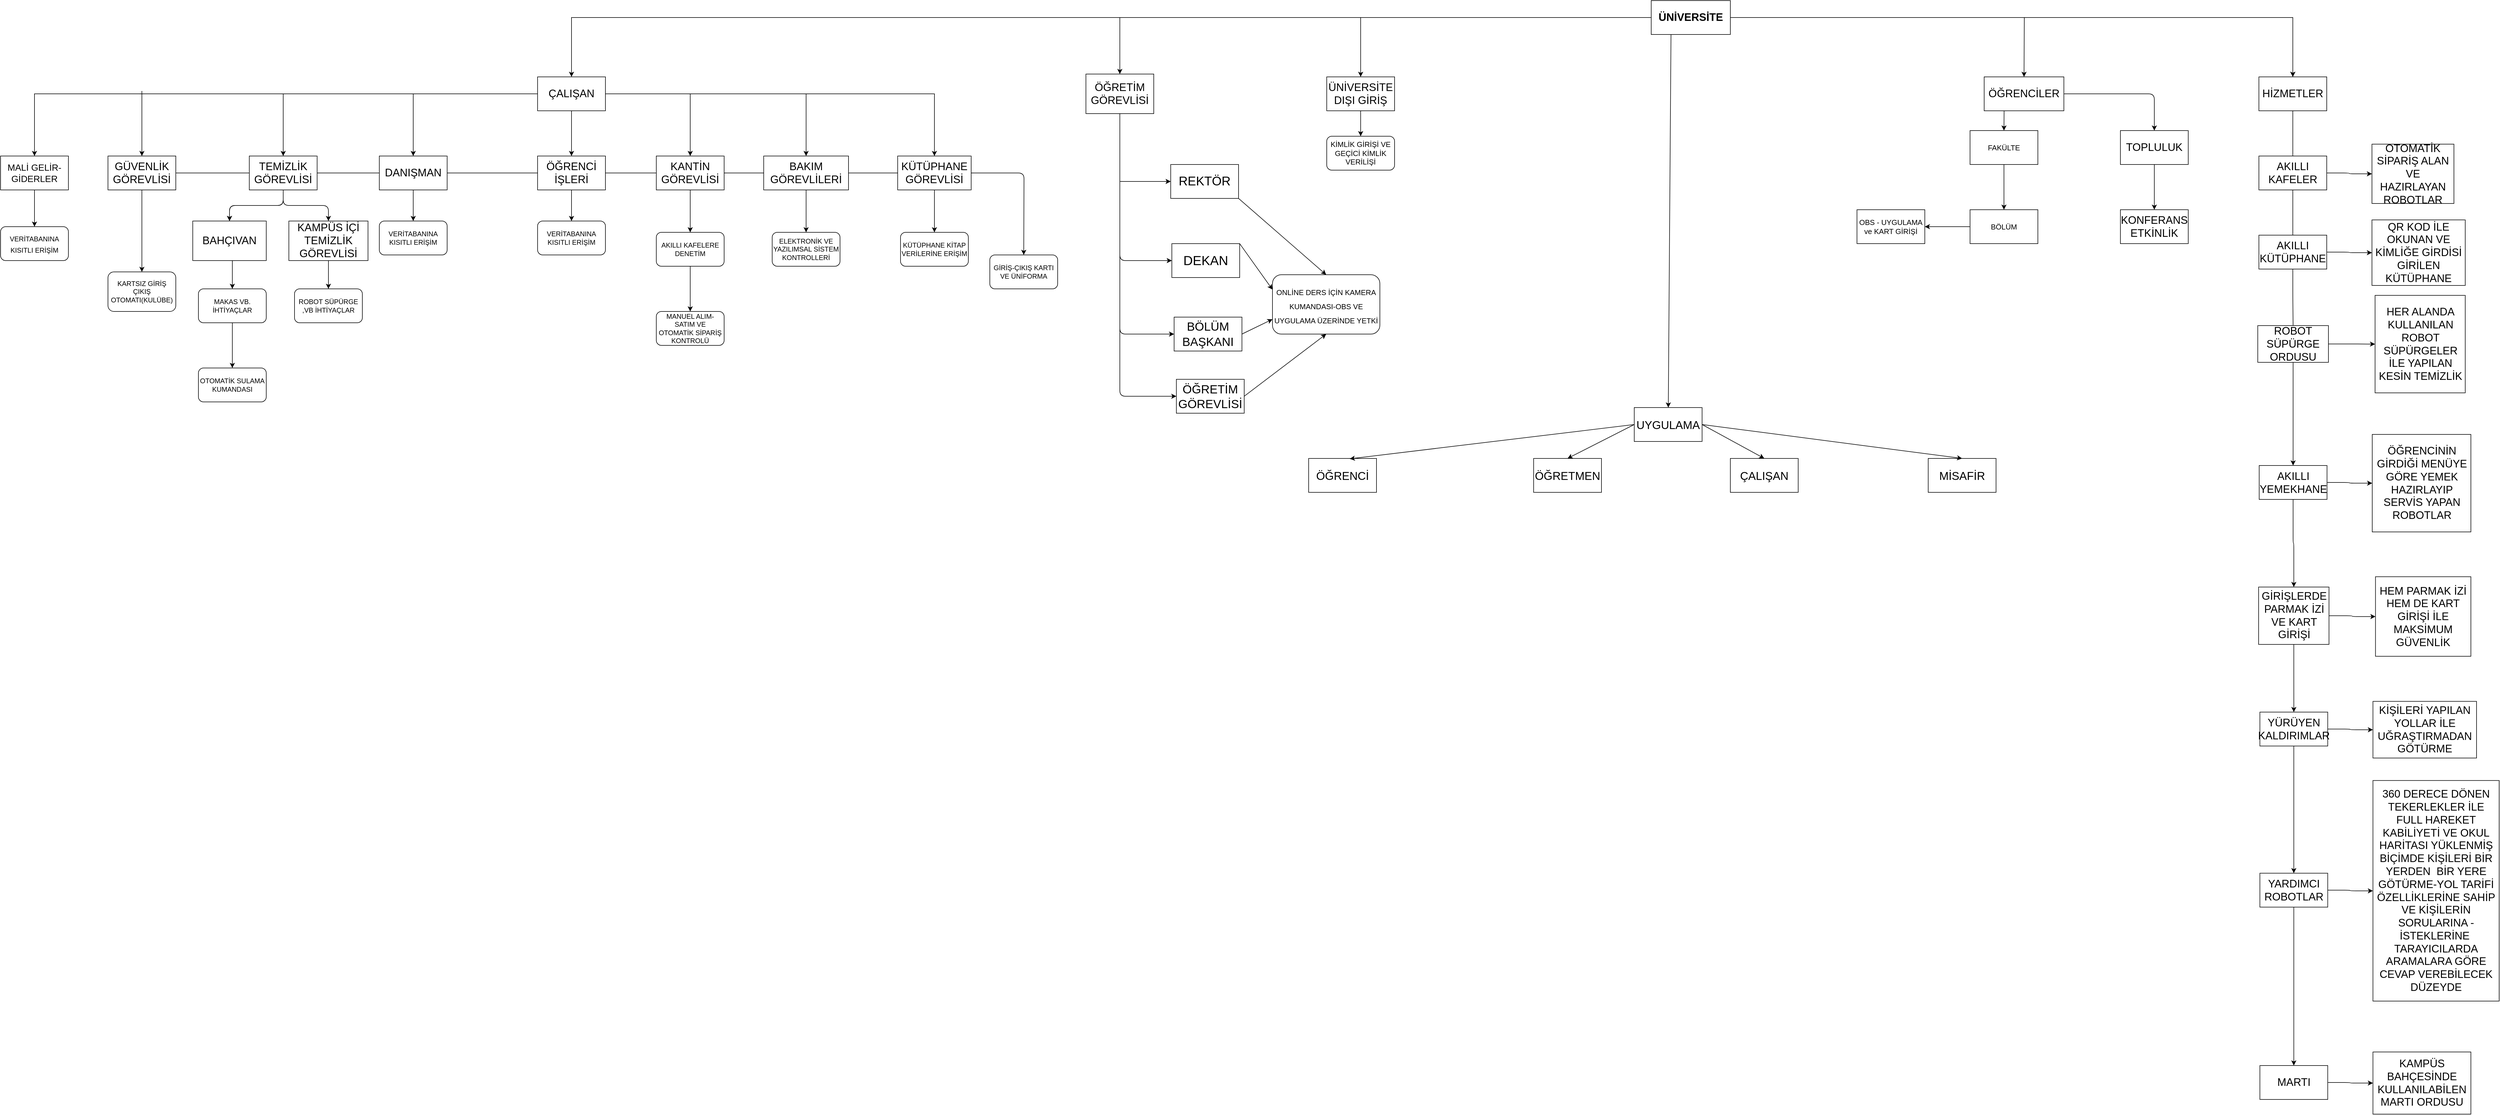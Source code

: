 <mxfile version="17.1.3" type="github">
  <diagram id="PYkzEZFsstpoyz6fkhcb" name="Page-1">
    <mxGraphModel dx="8490" dy="2605" grid="1" gridSize="10" guides="1" tooltips="1" connect="1" arrows="1" fold="1" page="1" pageScale="1" pageWidth="3300" pageHeight="4681" math="0" shadow="0">
      <root>
        <mxCell id="0" />
        <mxCell id="1" parent="0" />
        <mxCell id="j9e-yFk8elRwOHS_utwV-6" style="edgeStyle=orthogonalEdgeStyle;rounded=0;orthogonalLoop=1;jettySize=auto;html=1;entryX=0.5;entryY=0;entryDx=0;entryDy=0;fontSize=19;" edge="1" parent="1" source="j9e-yFk8elRwOHS_utwV-1" target="j9e-yFk8elRwOHS_utwV-5">
          <mxGeometry relative="1" as="geometry">
            <Array as="points">
              <mxPoint x="-400" y="80" />
              <mxPoint x="-400" y="185" />
            </Array>
          </mxGeometry>
        </mxCell>
        <mxCell id="j9e-yFk8elRwOHS_utwV-16" style="edgeStyle=orthogonalEdgeStyle;rounded=0;orthogonalLoop=1;jettySize=auto;html=1;fontSize=19;entryX=0.5;entryY=0;entryDx=0;entryDy=0;" edge="1" parent="1" source="j9e-yFk8elRwOHS_utwV-1" target="j9e-yFk8elRwOHS_utwV-15">
          <mxGeometry relative="1" as="geometry">
            <mxPoint x="3200" y="170" as="targetPoint" />
            <Array as="points">
              <mxPoint x="2645" y="80" />
            </Array>
          </mxGeometry>
        </mxCell>
        <mxCell id="j9e-yFk8elRwOHS_utwV-1" value="&lt;b&gt;&lt;font style=&quot;font-size: 19px&quot;&gt;ÜNİVERSİTE&lt;/font&gt;&lt;/b&gt;" style="rounded=0;whiteSpace=wrap;html=1;" vertex="1" parent="1">
          <mxGeometry x="1510" y="50" width="140" height="60" as="geometry" />
        </mxCell>
        <mxCell id="j9e-yFk8elRwOHS_utwV-20" value="" style="edgeStyle=orthogonalEdgeStyle;rounded=0;orthogonalLoop=1;jettySize=auto;html=1;fontSize=19;entryX=0.5;entryY=0;entryDx=0;entryDy=0;" edge="1" parent="1" source="j9e-yFk8elRwOHS_utwV-5" target="j9e-yFk8elRwOHS_utwV-70">
          <mxGeometry relative="1" as="geometry">
            <mxPoint x="-1360" y="320" as="targetPoint" />
            <Array as="points">
              <mxPoint x="-1350" y="215" />
            </Array>
          </mxGeometry>
        </mxCell>
        <mxCell id="j9e-yFk8elRwOHS_utwV-23" value="" style="edgeStyle=orthogonalEdgeStyle;rounded=0;orthogonalLoop=1;jettySize=auto;html=1;fontSize=19;" edge="1" parent="1" source="j9e-yFk8elRwOHS_utwV-5" target="j9e-yFk8elRwOHS_utwV-22">
          <mxGeometry relative="1" as="geometry" />
        </mxCell>
        <mxCell id="j9e-yFk8elRwOHS_utwV-25" value="" style="edgeStyle=orthogonalEdgeStyle;rounded=0;orthogonalLoop=1;jettySize=auto;html=1;fontSize=19;" edge="1" parent="1" source="j9e-yFk8elRwOHS_utwV-5" target="j9e-yFk8elRwOHS_utwV-24">
          <mxGeometry relative="1" as="geometry" />
        </mxCell>
        <mxCell id="j9e-yFk8elRwOHS_utwV-27" value="" style="edgeStyle=orthogonalEdgeStyle;rounded=0;orthogonalLoop=1;jettySize=auto;html=1;fontSize=19;" edge="1" parent="1" source="j9e-yFk8elRwOHS_utwV-5" target="j9e-yFk8elRwOHS_utwV-26">
          <mxGeometry relative="1" as="geometry" />
        </mxCell>
        <mxCell id="j9e-yFk8elRwOHS_utwV-28" style="edgeStyle=orthogonalEdgeStyle;rounded=0;orthogonalLoop=1;jettySize=auto;html=1;fontSize=19;entryX=0.5;entryY=0;entryDx=0;entryDy=0;" edge="1" parent="1" source="j9e-yFk8elRwOHS_utwV-5" target="j9e-yFk8elRwOHS_utwV-29">
          <mxGeometry relative="1" as="geometry">
            <mxPoint x="140" y="320" as="targetPoint" />
          </mxGeometry>
        </mxCell>
        <mxCell id="j9e-yFk8elRwOHS_utwV-31" value="" style="edgeStyle=orthogonalEdgeStyle;rounded=0;orthogonalLoop=1;jettySize=auto;html=1;fontSize=19;" edge="1" parent="1" source="j9e-yFk8elRwOHS_utwV-5" target="j9e-yFk8elRwOHS_utwV-30">
          <mxGeometry relative="1" as="geometry" />
        </mxCell>
        <mxCell id="j9e-yFk8elRwOHS_utwV-33" value="" style="edgeStyle=orthogonalEdgeStyle;rounded=0;orthogonalLoop=1;jettySize=auto;html=1;fontSize=19;" edge="1" parent="1" source="j9e-yFk8elRwOHS_utwV-5" target="j9e-yFk8elRwOHS_utwV-32">
          <mxGeometry relative="1" as="geometry" />
        </mxCell>
        <mxCell id="j9e-yFk8elRwOHS_utwV-5" value="ÇALIŞAN" style="rounded=0;whiteSpace=wrap;html=1;fontSize=19;" vertex="1" parent="1">
          <mxGeometry x="-460" y="185" width="120" height="60" as="geometry" />
        </mxCell>
        <mxCell id="j9e-yFk8elRwOHS_utwV-35" value="" style="edgeStyle=orthogonalEdgeStyle;rounded=0;orthogonalLoop=1;jettySize=auto;html=1;fontSize=19;" edge="1" parent="1" source="j9e-yFk8elRwOHS_utwV-7" target="j9e-yFk8elRwOHS_utwV-34">
          <mxGeometry relative="1" as="geometry">
            <Array as="points">
              <mxPoint x="570" y="370" />
            </Array>
          </mxGeometry>
        </mxCell>
        <mxCell id="j9e-yFk8elRwOHS_utwV-7" value="ÖĞRETİM GÖREVLİSİ" style="rounded=0;whiteSpace=wrap;html=1;fontSize=19;" vertex="1" parent="1">
          <mxGeometry x="510" y="180" width="120" height="70" as="geometry" />
        </mxCell>
        <mxCell id="j9e-yFk8elRwOHS_utwV-8" value="ÜNİVERSİTE DIŞI GİRİŞ" style="rounded=0;whiteSpace=wrap;html=1;fontSize=19;" vertex="1" parent="1">
          <mxGeometry x="936" y="185" width="120" height="60" as="geometry" />
        </mxCell>
        <mxCell id="j9e-yFk8elRwOHS_utwV-11" value="" style="endArrow=classic;html=1;rounded=0;fontSize=19;entryX=0.5;entryY=0;entryDx=0;entryDy=0;" edge="1" parent="1" target="j9e-yFk8elRwOHS_utwV-7">
          <mxGeometry width="50" height="50" relative="1" as="geometry">
            <mxPoint x="570" y="80" as="sourcePoint" />
            <mxPoint x="580" y="70" as="targetPoint" />
          </mxGeometry>
        </mxCell>
        <mxCell id="j9e-yFk8elRwOHS_utwV-12" value="" style="endArrow=classic;html=1;rounded=0;fontSize=19;entryX=0.5;entryY=0;entryDx=0;entryDy=0;" edge="1" parent="1" target="j9e-yFk8elRwOHS_utwV-8">
          <mxGeometry width="50" height="50" relative="1" as="geometry">
            <mxPoint x="996" y="80" as="sourcePoint" />
            <mxPoint x="980" y="210" as="targetPoint" />
          </mxGeometry>
        </mxCell>
        <mxCell id="j9e-yFk8elRwOHS_utwV-110" value="" style="edgeStyle=orthogonalEdgeStyle;curved=0;rounded=1;sketch=0;orthogonalLoop=1;jettySize=auto;html=1;shadow=0;fontSize=13;" edge="1" parent="1" source="j9e-yFk8elRwOHS_utwV-13" target="j9e-yFk8elRwOHS_utwV-109">
          <mxGeometry relative="1" as="geometry" />
        </mxCell>
        <mxCell id="j9e-yFk8elRwOHS_utwV-13" value="ÖĞRENCİLER" style="rounded=0;whiteSpace=wrap;html=1;fontSize=19;" vertex="1" parent="1">
          <mxGeometry x="2099" y="185" width="141" height="60" as="geometry" />
        </mxCell>
        <mxCell id="j9e-yFk8elRwOHS_utwV-15" value="HİZMETLER" style="rounded=0;whiteSpace=wrap;html=1;fontSize=19;" vertex="1" parent="1">
          <mxGeometry x="2585" y="185" width="120" height="60" as="geometry" />
        </mxCell>
        <mxCell id="j9e-yFk8elRwOHS_utwV-17" value="" style="endArrow=classic;html=1;rounded=0;fontSize=19;entryX=0.5;entryY=0;entryDx=0;entryDy=0;" edge="1" parent="1" target="j9e-yFk8elRwOHS_utwV-13">
          <mxGeometry width="50" height="50" relative="1" as="geometry">
            <mxPoint x="2170" y="80" as="sourcePoint" />
            <mxPoint x="2160" y="80" as="targetPoint" />
          </mxGeometry>
        </mxCell>
        <mxCell id="j9e-yFk8elRwOHS_utwV-18" value="" style="endArrow=classic;html=1;rounded=0;fontSize=19;entryX=0.5;entryY=0;entryDx=0;entryDy=0;" edge="1" parent="1" target="j9e-yFk8elRwOHS_utwV-15">
          <mxGeometry width="50" height="50" relative="1" as="geometry">
            <mxPoint x="2645" y="80" as="sourcePoint" />
            <mxPoint x="2570" y="210" as="targetPoint" />
          </mxGeometry>
        </mxCell>
        <mxCell id="j9e-yFk8elRwOHS_utwV-44" value="" style="edgeStyle=orthogonalEdgeStyle;curved=0;rounded=1;sketch=0;orthogonalLoop=1;jettySize=auto;html=1;" edge="1" parent="1" source="j9e-yFk8elRwOHS_utwV-19" target="j9e-yFk8elRwOHS_utwV-43">
          <mxGeometry relative="1" as="geometry" />
        </mxCell>
        <mxCell id="j9e-yFk8elRwOHS_utwV-66" style="edgeStyle=orthogonalEdgeStyle;curved=0;rounded=1;sketch=0;orthogonalLoop=1;jettySize=auto;html=1;" edge="1" parent="1" source="j9e-yFk8elRwOHS_utwV-19">
          <mxGeometry relative="1" as="geometry">
            <mxPoint x="400" y="500" as="targetPoint" />
          </mxGeometry>
        </mxCell>
        <mxCell id="j9e-yFk8elRwOHS_utwV-19" value="GÜVENLİK GÖREVLİSİ" style="whiteSpace=wrap;html=1;fontSize=19;rounded=0;" vertex="1" parent="1">
          <mxGeometry x="-1220" y="325" width="120" height="60" as="geometry" />
        </mxCell>
        <mxCell id="j9e-yFk8elRwOHS_utwV-50" value="" style="edgeStyle=orthogonalEdgeStyle;curved=0;rounded=1;sketch=0;orthogonalLoop=1;jettySize=auto;html=1;" edge="1" parent="1" source="j9e-yFk8elRwOHS_utwV-22" target="j9e-yFk8elRwOHS_utwV-49">
          <mxGeometry relative="1" as="geometry" />
        </mxCell>
        <mxCell id="j9e-yFk8elRwOHS_utwV-51" value="" style="edgeStyle=orthogonalEdgeStyle;curved=0;rounded=1;sketch=0;orthogonalLoop=1;jettySize=auto;html=1;" edge="1" parent="1" source="j9e-yFk8elRwOHS_utwV-22" target="j9e-yFk8elRwOHS_utwV-49">
          <mxGeometry relative="1" as="geometry" />
        </mxCell>
        <mxCell id="j9e-yFk8elRwOHS_utwV-53" value="" style="edgeStyle=orthogonalEdgeStyle;curved=0;rounded=1;sketch=0;orthogonalLoop=1;jettySize=auto;html=1;" edge="1" parent="1" source="j9e-yFk8elRwOHS_utwV-22" target="j9e-yFk8elRwOHS_utwV-52">
          <mxGeometry relative="1" as="geometry" />
        </mxCell>
        <mxCell id="j9e-yFk8elRwOHS_utwV-22" value="TEMİZLİK GÖREVLİSİ" style="whiteSpace=wrap;html=1;fontSize=19;rounded=0;" vertex="1" parent="1">
          <mxGeometry x="-970" y="325" width="120" height="60" as="geometry" />
        </mxCell>
        <mxCell id="j9e-yFk8elRwOHS_utwV-24" value="DANIŞMAN" style="whiteSpace=wrap;html=1;fontSize=19;rounded=0;" vertex="1" parent="1">
          <mxGeometry x="-740" y="325" width="120" height="60" as="geometry" />
        </mxCell>
        <mxCell id="j9e-yFk8elRwOHS_utwV-26" value="ÖĞRENCİ İŞLERİ" style="whiteSpace=wrap;html=1;fontSize=19;rounded=0;" vertex="1" parent="1">
          <mxGeometry x="-460" y="325" width="120" height="60" as="geometry" />
        </mxCell>
        <mxCell id="j9e-yFk8elRwOHS_utwV-76" value="" style="edgeStyle=orthogonalEdgeStyle;curved=0;rounded=1;sketch=0;orthogonalLoop=1;jettySize=auto;html=1;fontSize=12;entryX=0.5;entryY=0;entryDx=0;entryDy=0;" edge="1" parent="1" source="j9e-yFk8elRwOHS_utwV-29" target="j9e-yFk8elRwOHS_utwV-77">
          <mxGeometry relative="1" as="geometry">
            <mxPoint x="-190" y="465" as="targetPoint" />
          </mxGeometry>
        </mxCell>
        <mxCell id="j9e-yFk8elRwOHS_utwV-29" value="KANTİN GÖREVLİSİ" style="whiteSpace=wrap;html=1;fontSize=19;rounded=0;" vertex="1" parent="1">
          <mxGeometry x="-250" y="325" width="120" height="60" as="geometry" />
        </mxCell>
        <mxCell id="j9e-yFk8elRwOHS_utwV-81" value="" style="edgeStyle=orthogonalEdgeStyle;curved=0;rounded=1;sketch=0;orthogonalLoop=1;jettySize=auto;html=1;fontSize=12;entryX=0.5;entryY=0;entryDx=0;entryDy=0;" edge="1" parent="1" source="j9e-yFk8elRwOHS_utwV-30" target="j9e-yFk8elRwOHS_utwV-82">
          <mxGeometry relative="1" as="geometry">
            <mxPoint x="15" y="465" as="targetPoint" />
          </mxGeometry>
        </mxCell>
        <mxCell id="j9e-yFk8elRwOHS_utwV-30" value="BAKIM GÖREVLİLERİ" style="whiteSpace=wrap;html=1;fontSize=19;rounded=0;" vertex="1" parent="1">
          <mxGeometry x="-60" y="325" width="150" height="60" as="geometry" />
        </mxCell>
        <mxCell id="j9e-yFk8elRwOHS_utwV-84" value="" style="edgeStyle=orthogonalEdgeStyle;curved=0;rounded=1;sketch=0;orthogonalLoop=1;jettySize=auto;html=1;fontSize=12;entryX=0.5;entryY=0;entryDx=0;entryDy=0;" edge="1" parent="1" source="j9e-yFk8elRwOHS_utwV-32" target="j9e-yFk8elRwOHS_utwV-85">
          <mxGeometry relative="1" as="geometry">
            <mxPoint x="245" y="465" as="targetPoint" />
          </mxGeometry>
        </mxCell>
        <mxCell id="j9e-yFk8elRwOHS_utwV-32" value="KÜTÜPHANE GÖREVLİSİ" style="whiteSpace=wrap;html=1;fontSize=19;rounded=0;" vertex="1" parent="1">
          <mxGeometry x="177" y="325" width="130" height="60" as="geometry" />
        </mxCell>
        <mxCell id="j9e-yFk8elRwOHS_utwV-34" value="&lt;font style=&quot;font-size: 22px&quot;&gt;REKTÖR&lt;/font&gt;" style="whiteSpace=wrap;html=1;fontSize=19;rounded=0;" vertex="1" parent="1">
          <mxGeometry x="660" y="340" width="120" height="60" as="geometry" />
        </mxCell>
        <mxCell id="j9e-yFk8elRwOHS_utwV-43" value="KARTSIZ GİRİŞ ÇIKIŞ OTOMATI(KULÜBE)" style="rounded=1;whiteSpace=wrap;html=1;sketch=0;" vertex="1" parent="1">
          <mxGeometry x="-1220" y="530" width="120" height="70" as="geometry" />
        </mxCell>
        <mxCell id="j9e-yFk8elRwOHS_utwV-49" value="BAHÇIVAN" style="whiteSpace=wrap;html=1;fontSize=19;rounded=0;" vertex="1" parent="1">
          <mxGeometry x="-1070" y="440" width="130" height="70" as="geometry" />
        </mxCell>
        <mxCell id="j9e-yFk8elRwOHS_utwV-52" value="KAMPÜS İÇİ TEMİZLİK GÖREVLİSİ" style="whiteSpace=wrap;html=1;fontSize=19;rounded=0;" vertex="1" parent="1">
          <mxGeometry x="-900" y="440" width="140" height="70" as="geometry" />
        </mxCell>
        <mxCell id="j9e-yFk8elRwOHS_utwV-61" value="" style="edgeStyle=orthogonalEdgeStyle;curved=0;rounded=1;sketch=0;orthogonalLoop=1;jettySize=auto;html=1;" edge="1" parent="1" source="j9e-yFk8elRwOHS_utwV-54" target="j9e-yFk8elRwOHS_utwV-60">
          <mxGeometry relative="1" as="geometry" />
        </mxCell>
        <mxCell id="j9e-yFk8elRwOHS_utwV-54" value="MAKAS VB. İHTİYAÇLAR" style="rounded=1;whiteSpace=wrap;html=1;sketch=0;" vertex="1" parent="1">
          <mxGeometry x="-1060" y="560" width="120" height="60" as="geometry" />
        </mxCell>
        <mxCell id="j9e-yFk8elRwOHS_utwV-55" value="" style="endArrow=classic;html=1;rounded=1;sketch=0;curved=0;entryX=0.5;entryY=0;entryDx=0;entryDy=0;" edge="1" parent="1" target="j9e-yFk8elRwOHS_utwV-54">
          <mxGeometry width="50" height="50" relative="1" as="geometry">
            <mxPoint x="-1000" y="510" as="sourcePoint" />
            <mxPoint x="-420" y="740" as="targetPoint" />
          </mxGeometry>
        </mxCell>
        <mxCell id="j9e-yFk8elRwOHS_utwV-56" value="ROBOT SÜPÜRGE ,VB İHTİYAÇLAR" style="rounded=1;whiteSpace=wrap;html=1;sketch=0;" vertex="1" parent="1">
          <mxGeometry x="-890" y="560" width="120" height="60" as="geometry" />
        </mxCell>
        <mxCell id="j9e-yFk8elRwOHS_utwV-57" value="" style="endArrow=classic;html=1;rounded=1;sketch=0;curved=0;exitX=0.5;exitY=1;exitDx=0;exitDy=0;entryX=0.5;entryY=0;entryDx=0;entryDy=0;" edge="1" parent="1" source="j9e-yFk8elRwOHS_utwV-52" target="j9e-yFk8elRwOHS_utwV-56">
          <mxGeometry width="50" height="50" relative="1" as="geometry">
            <mxPoint x="-470" y="790" as="sourcePoint" />
            <mxPoint x="-420" y="740" as="targetPoint" />
          </mxGeometry>
        </mxCell>
        <mxCell id="j9e-yFk8elRwOHS_utwV-60" value="OTOMATİK SULAMA KUMANDASI" style="whiteSpace=wrap;html=1;rounded=1;sketch=0;" vertex="1" parent="1">
          <mxGeometry x="-1060" y="700" width="120" height="60" as="geometry" />
        </mxCell>
        <mxCell id="j9e-yFk8elRwOHS_utwV-65" value="GİRİŞ-ÇIKIŞ KARTI VE ÜNİFORMA" style="rounded=1;whiteSpace=wrap;html=1;sketch=0;" vertex="1" parent="1">
          <mxGeometry x="340" y="500" width="120" height="60" as="geometry" />
        </mxCell>
        <mxCell id="j9e-yFk8elRwOHS_utwV-67" value="VERİTABANINA KISITLI ERİŞİM" style="rounded=1;whiteSpace=wrap;html=1;sketch=0;" vertex="1" parent="1">
          <mxGeometry x="-740" y="440" width="120" height="60" as="geometry" />
        </mxCell>
        <mxCell id="j9e-yFk8elRwOHS_utwV-68" value="" style="endArrow=classic;html=1;rounded=1;sketch=0;curved=0;exitX=0.5;exitY=1;exitDx=0;exitDy=0;entryX=0.5;entryY=0;entryDx=0;entryDy=0;" edge="1" parent="1" source="j9e-yFk8elRwOHS_utwV-24" target="j9e-yFk8elRwOHS_utwV-67">
          <mxGeometry width="50" height="50" relative="1" as="geometry">
            <mxPoint x="-510" y="700" as="sourcePoint" />
            <mxPoint x="-460" y="650" as="targetPoint" />
          </mxGeometry>
        </mxCell>
        <mxCell id="j9e-yFk8elRwOHS_utwV-69" value="" style="endArrow=classic;html=1;rounded=1;sketch=0;curved=0;entryX=0.5;entryY=0;entryDx=0;entryDy=0;" edge="1" parent="1" target="j9e-yFk8elRwOHS_utwV-19">
          <mxGeometry width="50" height="50" relative="1" as="geometry">
            <mxPoint x="-1160" y="210" as="sourcePoint" />
            <mxPoint x="-930" y="370" as="targetPoint" />
          </mxGeometry>
        </mxCell>
        <mxCell id="j9e-yFk8elRwOHS_utwV-70" value="&lt;font style=&quot;font-size: 16px&quot;&gt;MALİ GELİR-GİDERLER&lt;/font&gt;" style="rounded=0;whiteSpace=wrap;html=1;sketch=0;" vertex="1" parent="1">
          <mxGeometry x="-1410" y="325" width="120" height="60" as="geometry" />
        </mxCell>
        <mxCell id="j9e-yFk8elRwOHS_utwV-71" value="&lt;font style=&quot;font-size: 12px&quot;&gt;VERİTABANINA KISITLI ERİŞİM&lt;/font&gt;" style="rounded=1;whiteSpace=wrap;html=1;sketch=0;fontSize=16;" vertex="1" parent="1">
          <mxGeometry x="-1410" y="450" width="120" height="60" as="geometry" />
        </mxCell>
        <mxCell id="j9e-yFk8elRwOHS_utwV-72" value="" style="endArrow=classic;html=1;rounded=1;sketch=0;fontSize=16;curved=0;exitX=0.5;exitY=1;exitDx=0;exitDy=0;entryX=0.5;entryY=0;entryDx=0;entryDy=0;" edge="1" parent="1" source="j9e-yFk8elRwOHS_utwV-70" target="j9e-yFk8elRwOHS_utwV-71">
          <mxGeometry width="50" height="50" relative="1" as="geometry">
            <mxPoint x="-980" y="410" as="sourcePoint" />
            <mxPoint x="-930" y="360" as="targetPoint" />
          </mxGeometry>
        </mxCell>
        <mxCell id="j9e-yFk8elRwOHS_utwV-73" value="VERİTABANINA KISITLI ERİŞİM" style="rounded=1;whiteSpace=wrap;html=1;sketch=0;fontSize=12;" vertex="1" parent="1">
          <mxGeometry x="-460" y="440" width="120" height="60" as="geometry" />
        </mxCell>
        <mxCell id="j9e-yFk8elRwOHS_utwV-74" value="" style="endArrow=classic;html=1;rounded=1;sketch=0;fontSize=12;curved=0;exitX=0.5;exitY=1;exitDx=0;exitDy=0;entryX=0.5;entryY=0;entryDx=0;entryDy=0;" edge="1" parent="1" source="j9e-yFk8elRwOHS_utwV-26" target="j9e-yFk8elRwOHS_utwV-73">
          <mxGeometry width="50" height="50" relative="1" as="geometry">
            <mxPoint x="-410" y="430" as="sourcePoint" />
            <mxPoint x="-360" y="380" as="targetPoint" />
          </mxGeometry>
        </mxCell>
        <mxCell id="j9e-yFk8elRwOHS_utwV-79" value="" style="edgeStyle=orthogonalEdgeStyle;curved=0;rounded=1;sketch=0;orthogonalLoop=1;jettySize=auto;html=1;fontSize=12;" edge="1" parent="1" source="j9e-yFk8elRwOHS_utwV-77" target="j9e-yFk8elRwOHS_utwV-78">
          <mxGeometry relative="1" as="geometry" />
        </mxCell>
        <mxCell id="j9e-yFk8elRwOHS_utwV-77" value="AKILLI KAFELERE DENETİM" style="rounded=1;whiteSpace=wrap;html=1;sketch=0;fontSize=12;" vertex="1" parent="1">
          <mxGeometry x="-250" y="460" width="120" height="60" as="geometry" />
        </mxCell>
        <mxCell id="j9e-yFk8elRwOHS_utwV-78" value="&lt;span&gt;MANUEL ALIM- SATIM VE OTOMATİK SİPARİŞ KONTROLÜ&lt;/span&gt;" style="whiteSpace=wrap;html=1;rounded=1;sketch=0;" vertex="1" parent="1">
          <mxGeometry x="-250" y="600" width="120" height="60" as="geometry" />
        </mxCell>
        <mxCell id="j9e-yFk8elRwOHS_utwV-82" value="ELEKTRONİK VE YAZILIMSAL SİSTEM KONTROLLERİ" style="rounded=1;whiteSpace=wrap;html=1;sketch=0;fontSize=12;" vertex="1" parent="1">
          <mxGeometry x="-45" y="460" width="120" height="60" as="geometry" />
        </mxCell>
        <mxCell id="j9e-yFk8elRwOHS_utwV-85" value="KÜTÜPHANE KİTAP VERİLERİNE ERİŞİM" style="rounded=1;whiteSpace=wrap;html=1;sketch=0;fontSize=12;" vertex="1" parent="1">
          <mxGeometry x="182" y="460" width="120" height="60" as="geometry" />
        </mxCell>
        <mxCell id="j9e-yFk8elRwOHS_utwV-86" value="" style="endArrow=classic;html=1;rounded=1;sketch=0;fontSize=12;curved=0;entryX=0;entryY=0.5;entryDx=0;entryDy=0;" edge="1" parent="1" target="j9e-yFk8elRwOHS_utwV-88">
          <mxGeometry width="50" height="50" relative="1" as="geometry">
            <mxPoint x="570" y="370" as="sourcePoint" />
            <mxPoint x="660" y="520" as="targetPoint" />
            <Array as="points">
              <mxPoint x="570" y="510" />
            </Array>
          </mxGeometry>
        </mxCell>
        <mxCell id="j9e-yFk8elRwOHS_utwV-88" value="&lt;font style=&quot;font-size: 23px&quot;&gt;DEKAN&lt;/font&gt;" style="rounded=0;whiteSpace=wrap;html=1;sketch=0;fontSize=12;" vertex="1" parent="1">
          <mxGeometry x="662" y="480" width="120" height="60" as="geometry" />
        </mxCell>
        <mxCell id="j9e-yFk8elRwOHS_utwV-89" value="" style="endArrow=classic;html=1;rounded=1;sketch=0;fontSize=22;curved=0;entryX=0;entryY=0.5;entryDx=0;entryDy=0;" edge="1" parent="1" target="j9e-yFk8elRwOHS_utwV-90">
          <mxGeometry width="50" height="50" relative="1" as="geometry">
            <mxPoint x="570" y="500" as="sourcePoint" />
            <mxPoint x="670" y="640" as="targetPoint" />
            <Array as="points">
              <mxPoint x="570" y="640" />
            </Array>
          </mxGeometry>
        </mxCell>
        <mxCell id="j9e-yFk8elRwOHS_utwV-90" value="&lt;span style=&quot;font-size: 21px&quot;&gt;BÖLÜM BAŞKANI&lt;/span&gt;" style="rounded=0;whiteSpace=wrap;html=1;sketch=0;fontSize=22;" vertex="1" parent="1">
          <mxGeometry x="666" y="610" width="120" height="60" as="geometry" />
        </mxCell>
        <mxCell id="j9e-yFk8elRwOHS_utwV-91" value="" style="endArrow=classic;html=1;rounded=1;sketch=0;fontSize=21;curved=0;entryX=0;entryY=0.5;entryDx=0;entryDy=0;" edge="1" parent="1" target="j9e-yFk8elRwOHS_utwV-92">
          <mxGeometry width="50" height="50" relative="1" as="geometry">
            <mxPoint x="570" y="630" as="sourcePoint" />
            <mxPoint x="670" y="750" as="targetPoint" />
            <Array as="points">
              <mxPoint x="570" y="750" />
            </Array>
          </mxGeometry>
        </mxCell>
        <mxCell id="j9e-yFk8elRwOHS_utwV-92" value="ÖĞRETİM GÖREVLİSİ" style="rounded=0;whiteSpace=wrap;html=1;sketch=0;fontSize=21;" vertex="1" parent="1">
          <mxGeometry x="670" y="720" width="120" height="60" as="geometry" />
        </mxCell>
        <mxCell id="j9e-yFk8elRwOHS_utwV-98" value="&lt;font style=&quot;font-size: 13px&quot;&gt;ONLİNE DERS İÇİN KAMERA KUMANDASI-OBS VE UYGULAMA ÜZERİNDE YETKİ&lt;/font&gt;" style="rounded=1;whiteSpace=wrap;html=1;sketch=0;fontSize=21;" vertex="1" parent="1">
          <mxGeometry x="840" y="535" width="190" height="105" as="geometry" />
        </mxCell>
        <mxCell id="j9e-yFk8elRwOHS_utwV-99" value="" style="endArrow=classic;html=1;rounded=1;shadow=0;sketch=0;fontSize=21;curved=0;exitX=1;exitY=1;exitDx=0;exitDy=0;entryX=0.5;entryY=0;entryDx=0;entryDy=0;" edge="1" parent="1" source="j9e-yFk8elRwOHS_utwV-34" target="j9e-yFk8elRwOHS_utwV-98">
          <mxGeometry width="50" height="50" relative="1" as="geometry">
            <mxPoint x="400" y="540" as="sourcePoint" />
            <mxPoint x="450" y="490" as="targetPoint" />
          </mxGeometry>
        </mxCell>
        <mxCell id="j9e-yFk8elRwOHS_utwV-100" value="" style="endArrow=classic;html=1;rounded=1;shadow=0;sketch=0;fontSize=21;curved=0;exitX=1;exitY=0;exitDx=0;exitDy=0;entryX=0;entryY=0.25;entryDx=0;entryDy=0;" edge="1" parent="1" source="j9e-yFk8elRwOHS_utwV-88" target="j9e-yFk8elRwOHS_utwV-98">
          <mxGeometry width="50" height="50" relative="1" as="geometry">
            <mxPoint x="400" y="540" as="sourcePoint" />
            <mxPoint x="450" y="490" as="targetPoint" />
          </mxGeometry>
        </mxCell>
        <mxCell id="j9e-yFk8elRwOHS_utwV-101" value="" style="endArrow=classic;html=1;rounded=1;shadow=0;sketch=0;fontSize=21;curved=0;exitX=1;exitY=0.5;exitDx=0;exitDy=0;entryX=0;entryY=0.75;entryDx=0;entryDy=0;" edge="1" parent="1" source="j9e-yFk8elRwOHS_utwV-90" target="j9e-yFk8elRwOHS_utwV-98">
          <mxGeometry width="50" height="50" relative="1" as="geometry">
            <mxPoint x="400" y="540" as="sourcePoint" />
            <mxPoint x="450" y="490" as="targetPoint" />
          </mxGeometry>
        </mxCell>
        <mxCell id="j9e-yFk8elRwOHS_utwV-102" value="" style="endArrow=classic;html=1;rounded=1;shadow=0;sketch=0;fontSize=21;curved=0;exitX=1;exitY=0.5;exitDx=0;exitDy=0;entryX=0.5;entryY=1;entryDx=0;entryDy=0;" edge="1" parent="1" source="j9e-yFk8elRwOHS_utwV-92" target="j9e-yFk8elRwOHS_utwV-98">
          <mxGeometry width="50" height="50" relative="1" as="geometry">
            <mxPoint x="400" y="540" as="sourcePoint" />
            <mxPoint x="450" y="490" as="targetPoint" />
          </mxGeometry>
        </mxCell>
        <mxCell id="j9e-yFk8elRwOHS_utwV-103" value="KİMLİK GİRİŞİ VE GEÇİCİ KİMLİK VERİLİŞİ" style="rounded=1;whiteSpace=wrap;html=1;sketch=0;fontSize=13;" vertex="1" parent="1">
          <mxGeometry x="936" y="290" width="120" height="60" as="geometry" />
        </mxCell>
        <mxCell id="j9e-yFk8elRwOHS_utwV-104" value="" style="endArrow=classic;html=1;rounded=1;shadow=0;sketch=0;fontSize=13;curved=0;exitX=0.5;exitY=1;exitDx=0;exitDy=0;entryX=0.5;entryY=0;entryDx=0;entryDy=0;" edge="1" parent="1" source="j9e-yFk8elRwOHS_utwV-8" target="j9e-yFk8elRwOHS_utwV-103">
          <mxGeometry width="50" height="50" relative="1" as="geometry">
            <mxPoint x="400" y="500" as="sourcePoint" />
            <mxPoint x="450" y="450" as="targetPoint" />
          </mxGeometry>
        </mxCell>
        <mxCell id="j9e-yFk8elRwOHS_utwV-108" value="" style="edgeStyle=orthogonalEdgeStyle;curved=0;rounded=1;sketch=0;orthogonalLoop=1;jettySize=auto;html=1;shadow=0;fontSize=13;" edge="1" parent="1" source="j9e-yFk8elRwOHS_utwV-105" target="j9e-yFk8elRwOHS_utwV-107">
          <mxGeometry relative="1" as="geometry" />
        </mxCell>
        <mxCell id="j9e-yFk8elRwOHS_utwV-105" value="FAKÜLTE" style="rounded=0;whiteSpace=wrap;html=1;sketch=0;fontSize=13;" vertex="1" parent="1">
          <mxGeometry x="2074" y="280" width="120" height="60" as="geometry" />
        </mxCell>
        <mxCell id="j9e-yFk8elRwOHS_utwV-106" value="" style="endArrow=classic;html=1;rounded=1;shadow=0;sketch=0;fontSize=13;curved=0;exitX=0.25;exitY=1;exitDx=0;exitDy=0;entryX=0.5;entryY=0;entryDx=0;entryDy=0;" edge="1" parent="1" source="j9e-yFk8elRwOHS_utwV-13" target="j9e-yFk8elRwOHS_utwV-105">
          <mxGeometry width="50" height="50" relative="1" as="geometry">
            <mxPoint x="1770" y="480" as="sourcePoint" />
            <mxPoint x="1820" y="430" as="targetPoint" />
          </mxGeometry>
        </mxCell>
        <mxCell id="j9e-yFk8elRwOHS_utwV-114" value="" style="edgeStyle=orthogonalEdgeStyle;curved=0;rounded=1;sketch=0;orthogonalLoop=1;jettySize=auto;html=1;shadow=0;fontSize=13;" edge="1" parent="1" source="j9e-yFk8elRwOHS_utwV-107" target="j9e-yFk8elRwOHS_utwV-113">
          <mxGeometry relative="1" as="geometry" />
        </mxCell>
        <mxCell id="j9e-yFk8elRwOHS_utwV-107" value="BÖLÜM" style="whiteSpace=wrap;html=1;fontSize=13;rounded=0;sketch=0;" vertex="1" parent="1">
          <mxGeometry x="2074" y="420" width="120" height="60" as="geometry" />
        </mxCell>
        <mxCell id="j9e-yFk8elRwOHS_utwV-112" value="" style="edgeStyle=orthogonalEdgeStyle;curved=0;rounded=1;sketch=0;orthogonalLoop=1;jettySize=auto;html=1;shadow=0;fontSize=13;" edge="1" parent="1" source="j9e-yFk8elRwOHS_utwV-109" target="j9e-yFk8elRwOHS_utwV-111">
          <mxGeometry relative="1" as="geometry" />
        </mxCell>
        <mxCell id="j9e-yFk8elRwOHS_utwV-109" value="TOPLULUK" style="whiteSpace=wrap;html=1;fontSize=19;rounded=0;" vertex="1" parent="1">
          <mxGeometry x="2340" y="280" width="120" height="60" as="geometry" />
        </mxCell>
        <mxCell id="j9e-yFk8elRwOHS_utwV-111" value="KONFERANS&lt;br&gt;ETKİNLİK" style="whiteSpace=wrap;html=1;fontSize=19;rounded=0;" vertex="1" parent="1">
          <mxGeometry x="2340" y="420" width="120" height="60" as="geometry" />
        </mxCell>
        <mxCell id="j9e-yFk8elRwOHS_utwV-113" value="OBS - UYGULAMA ve KART GİRİŞİ" style="whiteSpace=wrap;html=1;fontSize=13;rounded=0;sketch=0;" vertex="1" parent="1">
          <mxGeometry x="1874" y="420" width="120" height="60" as="geometry" />
        </mxCell>
        <mxCell id="j9e-yFk8elRwOHS_utwV-121" value="" style="edgeStyle=orthogonalEdgeStyle;curved=0;rounded=1;sketch=0;orthogonalLoop=1;jettySize=auto;html=1;shadow=0;fontSize=13;" edge="1" parent="1" source="j9e-yFk8elRwOHS_utwV-117" target="j9e-yFk8elRwOHS_utwV-120">
          <mxGeometry relative="1" as="geometry" />
        </mxCell>
        <mxCell id="j9e-yFk8elRwOHS_utwV-123" value="" style="edgeStyle=orthogonalEdgeStyle;curved=0;rounded=1;sketch=0;orthogonalLoop=1;jettySize=auto;html=1;shadow=0;fontSize=13;endArrow=none;endFill=0;" edge="1" parent="1" source="j9e-yFk8elRwOHS_utwV-117" target="j9e-yFk8elRwOHS_utwV-122">
          <mxGeometry relative="1" as="geometry" />
        </mxCell>
        <mxCell id="j9e-yFk8elRwOHS_utwV-117" value="AKILLI KAFELER" style="whiteSpace=wrap;html=1;fontSize=19;rounded=0;" vertex="1" parent="1">
          <mxGeometry x="2585" y="325" width="120" height="60" as="geometry" />
        </mxCell>
        <mxCell id="j9e-yFk8elRwOHS_utwV-119" value="" style="endArrow=none;html=1;rounded=1;shadow=0;sketch=0;fontSize=13;curved=0;exitX=0.5;exitY=1;exitDx=0;exitDy=0;entryX=0.5;entryY=0;entryDx=0;entryDy=0;" edge="1" parent="1" source="j9e-yFk8elRwOHS_utwV-15" target="j9e-yFk8elRwOHS_utwV-117">
          <mxGeometry width="50" height="50" relative="1" as="geometry">
            <mxPoint x="2140" y="450" as="sourcePoint" />
            <mxPoint x="2190" y="400" as="targetPoint" />
          </mxGeometry>
        </mxCell>
        <mxCell id="j9e-yFk8elRwOHS_utwV-120" value="OTOMATİK SİPARİŞ ALAN VE HAZIRLAYAN ROBOTLAR" style="whiteSpace=wrap;html=1;fontSize=19;rounded=0;" vertex="1" parent="1">
          <mxGeometry x="2785" y="304" width="145" height="105" as="geometry" />
        </mxCell>
        <mxCell id="j9e-yFk8elRwOHS_utwV-125" value="" style="edgeStyle=orthogonalEdgeStyle;curved=0;rounded=1;sketch=0;orthogonalLoop=1;jettySize=auto;html=1;shadow=0;fontSize=13;endArrow=classic;endFill=1;" edge="1" parent="1" source="j9e-yFk8elRwOHS_utwV-122" target="j9e-yFk8elRwOHS_utwV-124">
          <mxGeometry relative="1" as="geometry" />
        </mxCell>
        <mxCell id="j9e-yFk8elRwOHS_utwV-127" value="" style="edgeStyle=orthogonalEdgeStyle;curved=0;rounded=1;sketch=0;orthogonalLoop=1;jettySize=auto;html=1;shadow=0;fontSize=13;endArrow=none;endFill=0;" edge="1" parent="1" source="j9e-yFk8elRwOHS_utwV-122" target="j9e-yFk8elRwOHS_utwV-126">
          <mxGeometry relative="1" as="geometry" />
        </mxCell>
        <mxCell id="j9e-yFk8elRwOHS_utwV-122" value="AKILLI KÜTÜPHANE" style="whiteSpace=wrap;html=1;fontSize=19;rounded=0;" vertex="1" parent="1">
          <mxGeometry x="2585" y="465" width="120" height="60" as="geometry" />
        </mxCell>
        <mxCell id="j9e-yFk8elRwOHS_utwV-124" value="QR KOD İLE OKUNAN VE KİMLİĞE GİRDİSİ GİRİLEN KÜTÜPHANE" style="whiteSpace=wrap;html=1;fontSize=19;rounded=0;" vertex="1" parent="1">
          <mxGeometry x="2785" y="438" width="165" height="116" as="geometry" />
        </mxCell>
        <mxCell id="j9e-yFk8elRwOHS_utwV-129" value="" style="edgeStyle=orthogonalEdgeStyle;curved=0;rounded=1;sketch=0;orthogonalLoop=1;jettySize=auto;html=1;shadow=0;fontSize=13;endArrow=classic;endFill=1;" edge="1" parent="1" source="j9e-yFk8elRwOHS_utwV-126" target="j9e-yFk8elRwOHS_utwV-128">
          <mxGeometry relative="1" as="geometry" />
        </mxCell>
        <mxCell id="j9e-yFk8elRwOHS_utwV-131" value="" style="edgeStyle=orthogonalEdgeStyle;curved=0;rounded=1;sketch=0;orthogonalLoop=1;jettySize=auto;html=1;shadow=0;fontSize=13;endArrow=classic;endFill=1;" edge="1" parent="1" source="j9e-yFk8elRwOHS_utwV-126" target="j9e-yFk8elRwOHS_utwV-130">
          <mxGeometry relative="1" as="geometry" />
        </mxCell>
        <mxCell id="j9e-yFk8elRwOHS_utwV-126" value="ROBOT SÜPÜRGE ORDUSU" style="whiteSpace=wrap;html=1;fontSize=19;rounded=0;" vertex="1" parent="1">
          <mxGeometry x="2583" y="625" width="125" height="65" as="geometry" />
        </mxCell>
        <mxCell id="j9e-yFk8elRwOHS_utwV-128" value="HER ALANDA KULLANILAN ROBOT SÜPÜRGELER İLE YAPILAN KESİN TEMİZLİK" style="whiteSpace=wrap;html=1;fontSize=19;rounded=0;" vertex="1" parent="1">
          <mxGeometry x="2790.5" y="571.5" width="159.5" height="172.5" as="geometry" />
        </mxCell>
        <mxCell id="j9e-yFk8elRwOHS_utwV-133" value="" style="edgeStyle=orthogonalEdgeStyle;curved=0;rounded=1;sketch=0;orthogonalLoop=1;jettySize=auto;html=1;shadow=0;fontSize=13;endArrow=classic;endFill=1;" edge="1" parent="1" source="j9e-yFk8elRwOHS_utwV-130" target="j9e-yFk8elRwOHS_utwV-132">
          <mxGeometry relative="1" as="geometry" />
        </mxCell>
        <mxCell id="j9e-yFk8elRwOHS_utwV-135" value="" style="edgeStyle=orthogonalEdgeStyle;curved=0;rounded=1;sketch=0;orthogonalLoop=1;jettySize=auto;html=1;shadow=0;fontSize=13;endArrow=classic;endFill=1;" edge="1" parent="1" source="j9e-yFk8elRwOHS_utwV-130" target="j9e-yFk8elRwOHS_utwV-134">
          <mxGeometry relative="1" as="geometry" />
        </mxCell>
        <mxCell id="j9e-yFk8elRwOHS_utwV-130" value="AKILLI YEMEKHANE" style="whiteSpace=wrap;html=1;fontSize=19;rounded=0;" vertex="1" parent="1">
          <mxGeometry x="2585.5" y="872.5" width="120" height="60" as="geometry" />
        </mxCell>
        <mxCell id="j9e-yFk8elRwOHS_utwV-132" value="ÖĞRENCİNİN GİRDİĞİ MENÜYE GÖRE YEMEK HAZIRLAYIP SERVİS YAPAN ROBOTLAR" style="whiteSpace=wrap;html=1;fontSize=19;rounded=0;" vertex="1" parent="1">
          <mxGeometry x="2785.5" y="817.5" width="174.5" height="172.5" as="geometry" />
        </mxCell>
        <mxCell id="j9e-yFk8elRwOHS_utwV-137" value="" style="edgeStyle=orthogonalEdgeStyle;curved=0;rounded=1;sketch=0;orthogonalLoop=1;jettySize=auto;html=1;shadow=0;fontSize=13;endArrow=classic;endFill=1;" edge="1" parent="1" source="j9e-yFk8elRwOHS_utwV-134" target="j9e-yFk8elRwOHS_utwV-136">
          <mxGeometry relative="1" as="geometry" />
        </mxCell>
        <mxCell id="j9e-yFk8elRwOHS_utwV-139" value="" style="edgeStyle=orthogonalEdgeStyle;curved=0;rounded=1;sketch=0;orthogonalLoop=1;jettySize=auto;html=1;shadow=0;fontSize=13;endArrow=classic;endFill=1;" edge="1" parent="1" source="j9e-yFk8elRwOHS_utwV-134" target="j9e-yFk8elRwOHS_utwV-138">
          <mxGeometry relative="1" as="geometry" />
        </mxCell>
        <mxCell id="j9e-yFk8elRwOHS_utwV-134" value="GİRİŞLERDE PARMAK İZİ VE KART GİRİŞİ" style="whiteSpace=wrap;html=1;fontSize=19;rounded=0;" vertex="1" parent="1">
          <mxGeometry x="2584.5" y="1087.5" width="124.5" height="101.5" as="geometry" />
        </mxCell>
        <mxCell id="j9e-yFk8elRwOHS_utwV-136" value="HEM PARMAK İZİ HEM DE KART GİRİŞİ İLE MAKSİMUM GÜVENLİK" style="whiteSpace=wrap;html=1;fontSize=19;rounded=0;" vertex="1" parent="1">
          <mxGeometry x="2791.25" y="1069.25" width="168.75" height="140.75" as="geometry" />
        </mxCell>
        <mxCell id="j9e-yFk8elRwOHS_utwV-141" value="" style="edgeStyle=orthogonalEdgeStyle;curved=0;rounded=1;sketch=0;orthogonalLoop=1;jettySize=auto;html=1;shadow=0;fontSize=13;endArrow=classic;endFill=1;" edge="1" parent="1" source="j9e-yFk8elRwOHS_utwV-138" target="j9e-yFk8elRwOHS_utwV-140">
          <mxGeometry relative="1" as="geometry" />
        </mxCell>
        <mxCell id="j9e-yFk8elRwOHS_utwV-145" value="" style="edgeStyle=orthogonalEdgeStyle;curved=0;rounded=1;sketch=0;orthogonalLoop=1;jettySize=auto;html=1;shadow=0;fontSize=13;endArrow=classic;endFill=1;" edge="1" parent="1" source="j9e-yFk8elRwOHS_utwV-138" target="j9e-yFk8elRwOHS_utwV-144">
          <mxGeometry relative="1" as="geometry" />
        </mxCell>
        <mxCell id="j9e-yFk8elRwOHS_utwV-138" value="YÜRÜYEN KALDIRIMLAR" style="whiteSpace=wrap;html=1;fontSize=19;rounded=0;" vertex="1" parent="1">
          <mxGeometry x="2586.75" y="1308.75" width="120" height="60" as="geometry" />
        </mxCell>
        <mxCell id="j9e-yFk8elRwOHS_utwV-143" value="" style="edgeStyle=orthogonalEdgeStyle;curved=0;rounded=1;sketch=0;orthogonalLoop=1;jettySize=auto;html=1;shadow=0;fontSize=13;endArrow=classic;endFill=1;" edge="1" parent="1" source="j9e-yFk8elRwOHS_utwV-140" target="j9e-yFk8elRwOHS_utwV-142">
          <mxGeometry relative="1" as="geometry" />
        </mxCell>
        <mxCell id="j9e-yFk8elRwOHS_utwV-147" value="" style="edgeStyle=orthogonalEdgeStyle;curved=0;rounded=1;sketch=0;orthogonalLoop=1;jettySize=auto;html=1;shadow=0;fontSize=13;endArrow=classic;endFill=1;" edge="1" parent="1" source="j9e-yFk8elRwOHS_utwV-140" target="j9e-yFk8elRwOHS_utwV-146">
          <mxGeometry relative="1" as="geometry" />
        </mxCell>
        <mxCell id="j9e-yFk8elRwOHS_utwV-140" value="YARDIMCI ROBOTLAR" style="whiteSpace=wrap;html=1;fontSize=19;rounded=0;" vertex="1" parent="1">
          <mxGeometry x="2586.75" y="1593.75" width="120" height="60" as="geometry" />
        </mxCell>
        <mxCell id="j9e-yFk8elRwOHS_utwV-142" value="360 DERECE DÖNEN TEKERLEKLER İLE FULL HAREKET KABİLİYETİ VE OKUL HARİTASI YÜKLENMİŞ BİÇİMDE KİŞİLERİ BİR YERDEN&amp;nbsp; BİR YERE GÖTÜRME-YOL TARİFİ ÖZELLİKLERİNE SAHİP VE KİŞİLERİN SORULARINA - İSTEKLERİNE&amp;nbsp; TARAYICILARDA ARAMALARA GÖRE CEVAP VEREBİLECEK DÜZEYDE" style="whiteSpace=wrap;html=1;fontSize=19;rounded=0;" vertex="1" parent="1">
          <mxGeometry x="2786.75" y="1429.75" width="223.25" height="390.25" as="geometry" />
        </mxCell>
        <mxCell id="j9e-yFk8elRwOHS_utwV-144" value="KİŞİLERİ YAPILAN YOLLAR İLE UĞRAŞTIRMADAN GÖTÜRME" style="whiteSpace=wrap;html=1;fontSize=19;rounded=0;" vertex="1" parent="1">
          <mxGeometry x="2786.75" y="1289.75" width="183.25" height="100.25" as="geometry" />
        </mxCell>
        <mxCell id="j9e-yFk8elRwOHS_utwV-149" value="" style="edgeStyle=orthogonalEdgeStyle;curved=0;rounded=1;sketch=0;orthogonalLoop=1;jettySize=auto;html=1;shadow=0;fontSize=13;endArrow=classic;endFill=1;" edge="1" parent="1" source="j9e-yFk8elRwOHS_utwV-146" target="j9e-yFk8elRwOHS_utwV-148">
          <mxGeometry relative="1" as="geometry" />
        </mxCell>
        <mxCell id="j9e-yFk8elRwOHS_utwV-146" value="MARTI" style="whiteSpace=wrap;html=1;fontSize=19;rounded=0;" vertex="1" parent="1">
          <mxGeometry x="2586.75" y="1934" width="120" height="60" as="geometry" />
        </mxCell>
        <mxCell id="j9e-yFk8elRwOHS_utwV-148" value="KAMPÜS BAHÇESİNDE KULLANILABİLEN MARTI ORDUSU" style="whiteSpace=wrap;html=1;fontSize=19;rounded=0;" vertex="1" parent="1">
          <mxGeometry x="2786.75" y="1910" width="173.25" height="110" as="geometry" />
        </mxCell>
        <mxCell id="j9e-yFk8elRwOHS_utwV-152" value="" style="endArrow=classic;html=1;rounded=1;shadow=0;sketch=0;fontSize=13;curved=0;exitX=0.25;exitY=1;exitDx=0;exitDy=0;" edge="1" parent="1" source="j9e-yFk8elRwOHS_utwV-1" target="j9e-yFk8elRwOHS_utwV-153">
          <mxGeometry width="50" height="50" relative="1" as="geometry">
            <mxPoint x="1360" y="350" as="sourcePoint" />
            <mxPoint x="1540" y="800" as="targetPoint" />
          </mxGeometry>
        </mxCell>
        <mxCell id="j9e-yFk8elRwOHS_utwV-160" style="edgeStyle=orthogonalEdgeStyle;curved=0;rounded=1;sketch=0;orthogonalLoop=1;jettySize=auto;html=1;exitX=0.5;exitY=1;exitDx=0;exitDy=0;shadow=0;fontSize=20;endArrow=classic;endFill=1;" edge="1" parent="1" source="j9e-yFk8elRwOHS_utwV-153">
          <mxGeometry relative="1" as="geometry">
            <mxPoint x="1530" y="820" as="targetPoint" />
          </mxGeometry>
        </mxCell>
        <mxCell id="j9e-yFk8elRwOHS_utwV-153" value="&lt;font style=&quot;font-size: 20px&quot;&gt;UYGULAMA&lt;/font&gt;" style="rounded=0;whiteSpace=wrap;html=1;sketch=0;fontSize=13;" vertex="1" parent="1">
          <mxGeometry x="1480" y="770" width="120" height="60" as="geometry" />
        </mxCell>
        <mxCell id="j9e-yFk8elRwOHS_utwV-154" value="ÖĞRENCİ" style="rounded=0;whiteSpace=wrap;html=1;sketch=0;fontSize=20;" vertex="1" parent="1">
          <mxGeometry x="904" y="860" width="120" height="60" as="geometry" />
        </mxCell>
        <mxCell id="j9e-yFk8elRwOHS_utwV-155" value="ÖĞRETMEN" style="rounded=0;whiteSpace=wrap;html=1;sketch=0;fontSize=20;" vertex="1" parent="1">
          <mxGeometry x="1302" y="860" width="120" height="60" as="geometry" />
        </mxCell>
        <mxCell id="j9e-yFk8elRwOHS_utwV-156" value="ÇALIŞAN" style="rounded=0;whiteSpace=wrap;html=1;sketch=0;fontSize=20;" vertex="1" parent="1">
          <mxGeometry x="1650" y="860" width="120" height="60" as="geometry" />
        </mxCell>
        <mxCell id="j9e-yFk8elRwOHS_utwV-157" value="MİSAFİR" style="rounded=0;whiteSpace=wrap;html=1;sketch=0;fontSize=20;" vertex="1" parent="1">
          <mxGeometry x="2000" y="860" width="120" height="60" as="geometry" />
        </mxCell>
        <mxCell id="j9e-yFk8elRwOHS_utwV-158" value="" style="endArrow=classic;html=1;rounded=1;shadow=0;sketch=0;fontSize=20;curved=0;entryX=0.5;entryY=0;entryDx=0;entryDy=0;" edge="1" parent="1" target="j9e-yFk8elRwOHS_utwV-155">
          <mxGeometry width="50" height="50" relative="1" as="geometry">
            <mxPoint x="1480" y="800" as="sourcePoint" />
            <mxPoint x="1270" y="744" as="targetPoint" />
          </mxGeometry>
        </mxCell>
        <mxCell id="j9e-yFk8elRwOHS_utwV-159" value="" style="endArrow=classic;html=1;rounded=1;shadow=0;sketch=0;fontSize=20;curved=0;exitX=0;exitY=0.5;exitDx=0;exitDy=0;entryX=0.606;entryY=0.011;entryDx=0;entryDy=0;entryPerimeter=0;" edge="1" parent="1" source="j9e-yFk8elRwOHS_utwV-153" target="j9e-yFk8elRwOHS_utwV-154">
          <mxGeometry width="50" height="50" relative="1" as="geometry">
            <mxPoint x="1190" y="830" as="sourcePoint" />
            <mxPoint x="1240" y="780" as="targetPoint" />
          </mxGeometry>
        </mxCell>
        <mxCell id="j9e-yFk8elRwOHS_utwV-161" value="" style="endArrow=classic;html=1;rounded=1;shadow=0;sketch=0;fontSize=20;curved=0;exitX=1;exitY=0.5;exitDx=0;exitDy=0;entryX=0.5;entryY=0;entryDx=0;entryDy=0;" edge="1" parent="1" source="j9e-yFk8elRwOHS_utwV-153" target="j9e-yFk8elRwOHS_utwV-156">
          <mxGeometry width="50" height="50" relative="1" as="geometry">
            <mxPoint x="1500" y="840" as="sourcePoint" />
            <mxPoint x="1550" y="790" as="targetPoint" />
          </mxGeometry>
        </mxCell>
        <mxCell id="j9e-yFk8elRwOHS_utwV-162" value="" style="endArrow=classic;html=1;rounded=1;shadow=0;sketch=0;fontSize=20;curved=0;exitX=1;exitY=0.5;exitDx=0;exitDy=0;entryX=0.5;entryY=0;entryDx=0;entryDy=0;" edge="1" parent="1" source="j9e-yFk8elRwOHS_utwV-153" target="j9e-yFk8elRwOHS_utwV-157">
          <mxGeometry width="50" height="50" relative="1" as="geometry">
            <mxPoint x="1500" y="840" as="sourcePoint" />
            <mxPoint x="1550" y="790" as="targetPoint" />
          </mxGeometry>
        </mxCell>
      </root>
    </mxGraphModel>
  </diagram>
</mxfile>
